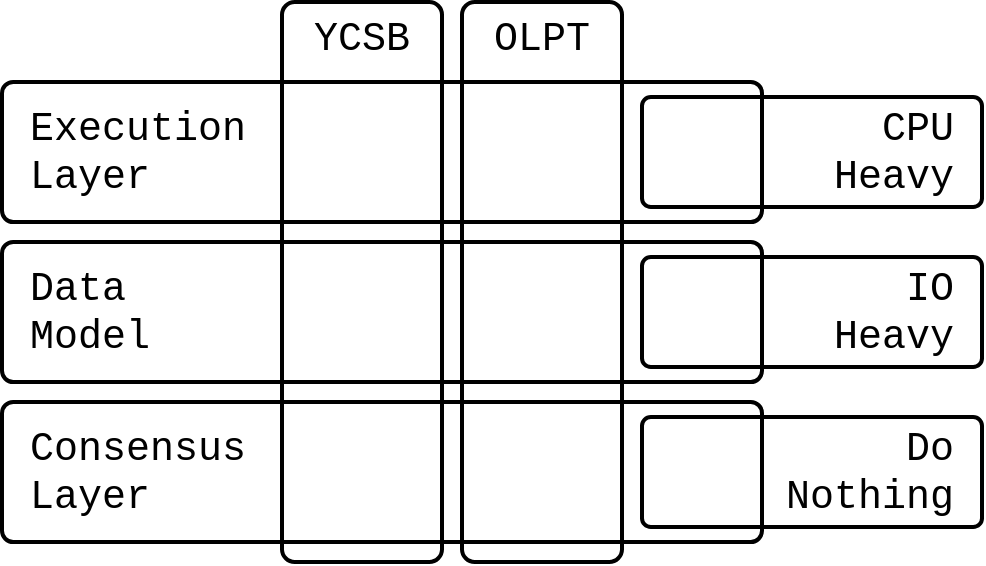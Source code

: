 <mxfile version="13.6.9" type="github">
  <diagram id="2xZJa5160uBqAZfmJFkE" name="Page-1">
    <mxGraphModel dx="1185" dy="669" grid="1" gridSize="10" guides="1" tooltips="1" connect="1" arrows="1" fold="1" page="1" pageScale="1" pageWidth="850" pageHeight="1100" math="0" shadow="0">
      <root>
        <mxCell id="0" />
        <mxCell id="1" parent="0" />
        <mxCell id="sL65Gn8_P3qc4kAzONEz-1" value="&lt;div style=&quot;font-size: 20px&quot;&gt;&amp;nbsp;Execution &lt;br style=&quot;font-size: 20px&quot;&gt;&lt;/div&gt;&lt;div style=&quot;font-size: 20px&quot;&gt;&amp;nbsp;Layer&lt;/div&gt;" style="rounded=1;whiteSpace=wrap;html=1;strokeWidth=2;align=left;fontSize=20;fontFamily=Courier New;arcSize=8;" vertex="1" parent="1">
          <mxGeometry x="190" y="140" width="380" height="70" as="geometry" />
        </mxCell>
        <mxCell id="sL65Gn8_P3qc4kAzONEz-4" value="&lt;div&gt;&amp;nbsp;Data&lt;/div&gt;&lt;div&gt;&amp;nbsp;Model&lt;br&gt;&lt;/div&gt;" style="rounded=1;whiteSpace=wrap;html=1;strokeWidth=2;align=left;fontSize=20;fontFamily=Courier New;arcSize=8;" vertex="1" parent="1">
          <mxGeometry x="190" y="220" width="380" height="70" as="geometry" />
        </mxCell>
        <mxCell id="sL65Gn8_P3qc4kAzONEz-5" value="&lt;div style=&quot;font-size: 20px&quot;&gt;&amp;nbsp;Consensus&lt;/div&gt;&lt;div style=&quot;font-size: 20px&quot;&gt;&amp;nbsp;Layer&lt;br&gt;&lt;/div&gt;" style="rounded=1;whiteSpace=wrap;html=1;strokeWidth=2;align=left;fontSize=20;fontFamily=Courier New;arcSize=8;" vertex="1" parent="1">
          <mxGeometry x="190" y="300" width="380" height="70" as="geometry" />
        </mxCell>
        <mxCell id="sL65Gn8_P3qc4kAzONEz-7" value="YCSB" style="rounded=1;whiteSpace=wrap;html=1;strokeWidth=2;align=center;fontSize=20;fontFamily=Courier New;arcSize=8;perimeterSpacing=0;fillColor=none;verticalAlign=top;" vertex="1" parent="1">
          <mxGeometry x="330" y="100" width="80" height="280" as="geometry" />
        </mxCell>
        <mxCell id="sL65Gn8_P3qc4kAzONEz-9" value="OLPT" style="rounded=1;whiteSpace=wrap;html=1;strokeWidth=2;align=center;fontSize=20;fontFamily=Courier New;arcSize=8;perimeterSpacing=0;fillColor=none;verticalAlign=top;" vertex="1" parent="1">
          <mxGeometry x="420" y="100" width="80" height="280" as="geometry" />
        </mxCell>
        <mxCell id="sL65Gn8_P3qc4kAzONEz-12" value="" style="group" vertex="1" connectable="0" parent="1">
          <mxGeometry x="510" y="147.5" width="170" height="215" as="geometry" />
        </mxCell>
        <mxCell id="sL65Gn8_P3qc4kAzONEz-6" value="&lt;div style=&quot;font-size: 20px&quot;&gt;&amp;nbsp;CPU&amp;nbsp; &lt;br style=&quot;font-size: 20px&quot;&gt;&lt;/div&gt;&lt;div style=&quot;font-size: 20px&quot;&gt;&amp;nbsp;Heavy&amp;nbsp; &lt;br&gt;&lt;/div&gt;" style="rounded=1;whiteSpace=wrap;html=1;strokeWidth=2;align=right;fontSize=20;fontFamily=Courier New;arcSize=8;perimeterSpacing=0;fillColor=none;" vertex="1" parent="sL65Gn8_P3qc4kAzONEz-12">
          <mxGeometry width="170" height="55" as="geometry" />
        </mxCell>
        <mxCell id="sL65Gn8_P3qc4kAzONEz-10" value="&lt;div style=&quot;font-size: 20px&quot;&gt;&amp;nbsp;IO&amp;nbsp; &lt;br style=&quot;font-size: 20px&quot;&gt;&lt;/div&gt;&lt;div style=&quot;font-size: 20px&quot;&gt;&amp;nbsp;Heavy&amp;nbsp; &lt;br&gt;&lt;/div&gt;" style="rounded=1;whiteSpace=wrap;html=1;strokeWidth=2;align=right;fontSize=20;fontFamily=Courier New;arcSize=8;perimeterSpacing=0;fillColor=none;" vertex="1" parent="sL65Gn8_P3qc4kAzONEz-12">
          <mxGeometry y="80" width="170" height="55" as="geometry" />
        </mxCell>
        <mxCell id="sL65Gn8_P3qc4kAzONEz-11" value="&lt;div style=&quot;font-size: 20px&quot;&gt;&amp;nbsp;Do&amp;nbsp; &lt;br style=&quot;font-size: 20px&quot;&gt;&lt;/div&gt;&lt;div style=&quot;font-size: 20px&quot;&gt;&amp;nbsp;Nothing&amp;nbsp; &lt;br&gt;&lt;/div&gt;" style="rounded=1;whiteSpace=wrap;html=1;strokeWidth=2;align=right;fontSize=20;fontFamily=Courier New;arcSize=8;perimeterSpacing=0;fillColor=none;" vertex="1" parent="sL65Gn8_P3qc4kAzONEz-12">
          <mxGeometry y="160" width="170" height="55" as="geometry" />
        </mxCell>
      </root>
    </mxGraphModel>
  </diagram>
</mxfile>
